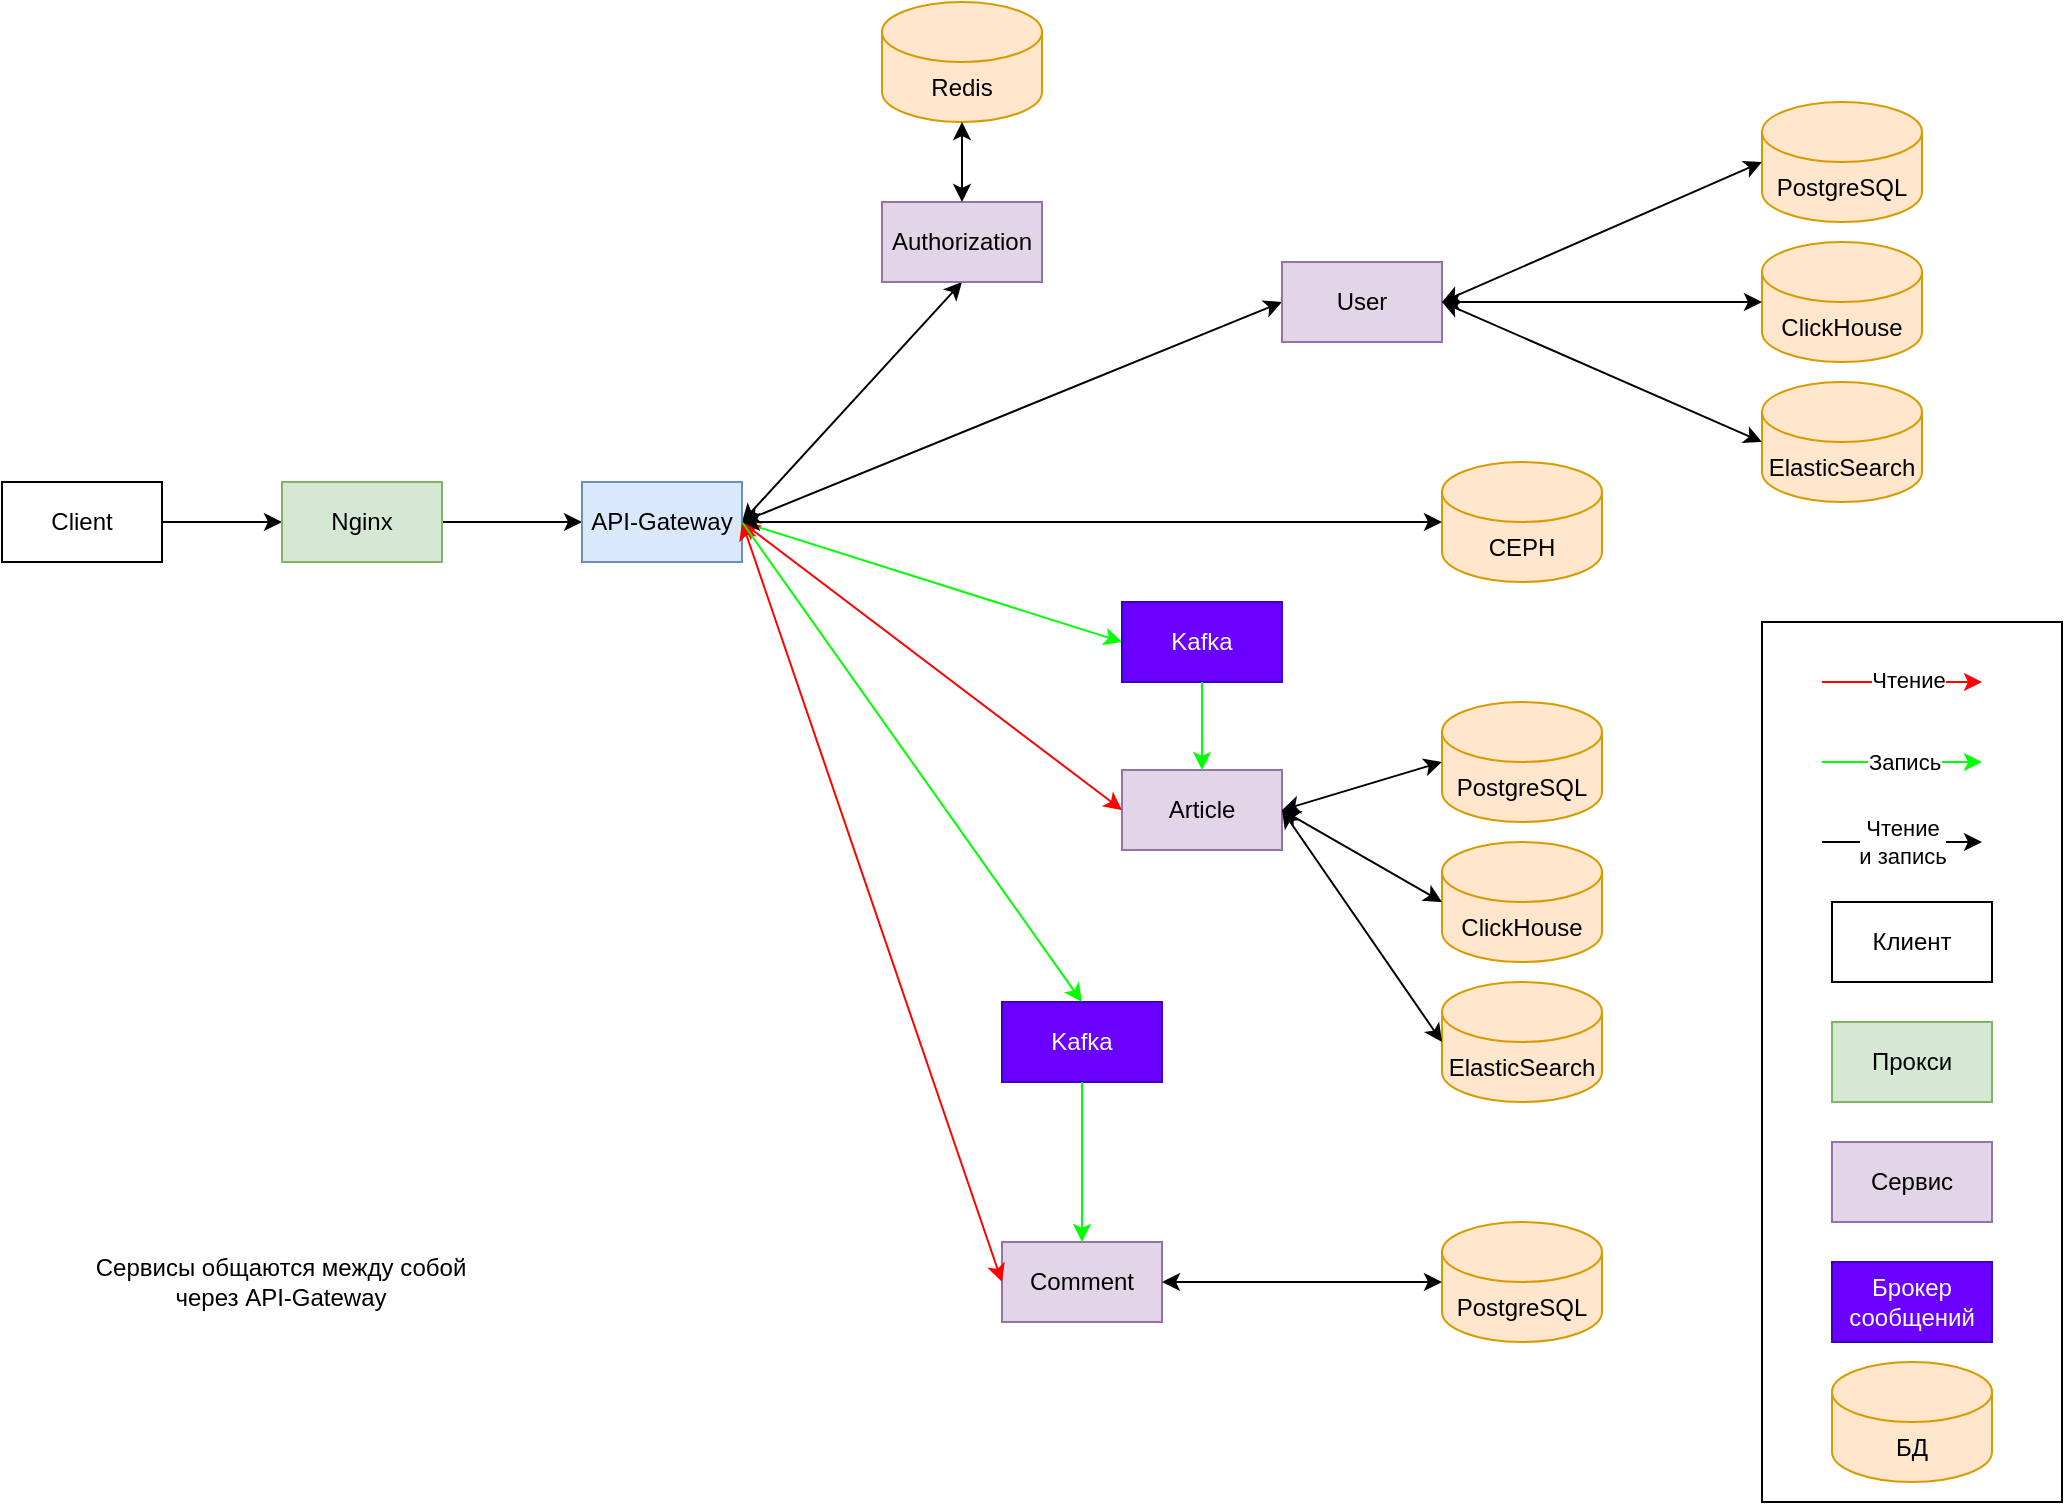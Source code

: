 <mxfile version="24.2.5" type="device">
  <diagram name="Страница — 1" id="rqmOK1oUs_pi4lcDRMpR">
    <mxGraphModel dx="1434" dy="2013" grid="1" gridSize="10" guides="1" tooltips="1" connect="1" arrows="1" fold="1" page="1" pageScale="1" pageWidth="827" pageHeight="1169" math="0" shadow="0">
      <root>
        <mxCell id="0" />
        <mxCell id="1" parent="0" />
        <mxCell id="XhIX_q-l0Xh5XN9vXRnJ-45" value="" style="rounded=0;whiteSpace=wrap;html=1;fillColor=none;" parent="1" vertex="1">
          <mxGeometry x="1050" y="300" width="150" height="440" as="geometry" />
        </mxCell>
        <mxCell id="XhIX_q-l0Xh5XN9vXRnJ-8" style="edgeStyle=orthogonalEdgeStyle;rounded=0;orthogonalLoop=1;jettySize=auto;html=1;exitX=1;exitY=0.5;exitDx=0;exitDy=0;entryX=0;entryY=0.5;entryDx=0;entryDy=0;" parent="1" source="XhIX_q-l0Xh5XN9vXRnJ-1" target="XhIX_q-l0Xh5XN9vXRnJ-2" edge="1">
          <mxGeometry relative="1" as="geometry" />
        </mxCell>
        <mxCell id="XhIX_q-l0Xh5XN9vXRnJ-1" value="Client" style="rounded=0;whiteSpace=wrap;html=1;" parent="1" vertex="1">
          <mxGeometry x="170" y="230" width="80" height="40" as="geometry" />
        </mxCell>
        <mxCell id="XhIX_q-l0Xh5XN9vXRnJ-9" style="edgeStyle=orthogonalEdgeStyle;rounded=0;orthogonalLoop=1;jettySize=auto;html=1;exitX=1;exitY=0.5;exitDx=0;exitDy=0;" parent="1" source="XhIX_q-l0Xh5XN9vXRnJ-2" target="XhIX_q-l0Xh5XN9vXRnJ-3" edge="1">
          <mxGeometry relative="1" as="geometry" />
        </mxCell>
        <mxCell id="XhIX_q-l0Xh5XN9vXRnJ-2" value="Nginx" style="rounded=0;whiteSpace=wrap;html=1;fillColor=#d5e8d4;strokeColor=#82b366;" parent="1" vertex="1">
          <mxGeometry x="310" y="230" width="80" height="40" as="geometry" />
        </mxCell>
        <mxCell id="XhIX_q-l0Xh5XN9vXRnJ-10" style="rounded=0;orthogonalLoop=1;jettySize=auto;html=1;exitX=1;exitY=0.5;exitDx=0;exitDy=0;entryX=0.5;entryY=1;entryDx=0;entryDy=0;startArrow=classic;startFill=1;" parent="1" source="XhIX_q-l0Xh5XN9vXRnJ-3" target="XhIX_q-l0Xh5XN9vXRnJ-4" edge="1">
          <mxGeometry relative="1" as="geometry" />
        </mxCell>
        <mxCell id="XhIX_q-l0Xh5XN9vXRnJ-13" style="rounded=0;orthogonalLoop=1;jettySize=auto;html=1;exitX=1;exitY=0.5;exitDx=0;exitDy=0;entryX=0;entryY=0.5;entryDx=0;entryDy=0;startArrow=classic;startFill=1;" parent="1" source="XhIX_q-l0Xh5XN9vXRnJ-3" target="XhIX_q-l0Xh5XN9vXRnJ-12" edge="1">
          <mxGeometry relative="1" as="geometry" />
        </mxCell>
        <mxCell id="XhIX_q-l0Xh5XN9vXRnJ-22" style="rounded=0;orthogonalLoop=1;jettySize=auto;html=1;exitX=1;exitY=0.5;exitDx=0;exitDy=0;entryX=0;entryY=0.5;entryDx=0;entryDy=0;startArrow=none;startFill=0;strokeColor=#00FF00;" parent="1" source="XhIX_q-l0Xh5XN9vXRnJ-3" target="XhIX_q-l0Xh5XN9vXRnJ-20" edge="1">
          <mxGeometry relative="1" as="geometry" />
        </mxCell>
        <mxCell id="XhIX_q-l0Xh5XN9vXRnJ-3" value="API-Gateway" style="rounded=0;whiteSpace=wrap;html=1;fillColor=#dae8fc;strokeColor=#6c8ebf;" parent="1" vertex="1">
          <mxGeometry x="460" y="230" width="80" height="40" as="geometry" />
        </mxCell>
        <mxCell id="XhIX_q-l0Xh5XN9vXRnJ-4" value="Authorization" style="rounded=0;whiteSpace=wrap;html=1;fillColor=#e1d5e7;strokeColor=#9673a6;" parent="1" vertex="1">
          <mxGeometry x="610" y="90" width="80" height="40" as="geometry" />
        </mxCell>
        <mxCell id="XhIX_q-l0Xh5XN9vXRnJ-5" value="Article" style="rounded=0;whiteSpace=wrap;html=1;fillColor=#e1d5e7;strokeColor=#9673a6;" parent="1" vertex="1">
          <mxGeometry x="730" y="374" width="80" height="40" as="geometry" />
        </mxCell>
        <mxCell id="XhIX_q-l0Xh5XN9vXRnJ-6" value="Comment" style="rounded=0;whiteSpace=wrap;html=1;fillColor=#e1d5e7;strokeColor=#9673a6;" parent="1" vertex="1">
          <mxGeometry x="670" y="610" width="80" height="40" as="geometry" />
        </mxCell>
        <mxCell id="XhIX_q-l0Xh5XN9vXRnJ-7" value="Redis" style="shape=cylinder3;whiteSpace=wrap;html=1;boundedLbl=1;backgroundOutline=1;size=15;fillColor=#ffe6cc;strokeColor=#d79b00;" parent="1" vertex="1">
          <mxGeometry x="610" y="-10" width="80" height="60" as="geometry" />
        </mxCell>
        <mxCell id="XhIX_q-l0Xh5XN9vXRnJ-11" style="edgeStyle=orthogonalEdgeStyle;rounded=0;orthogonalLoop=1;jettySize=auto;html=1;exitX=0.5;exitY=0;exitDx=0;exitDy=0;entryX=0.5;entryY=1;entryDx=0;entryDy=0;entryPerimeter=0;startArrow=classic;startFill=1;" parent="1" source="XhIX_q-l0Xh5XN9vXRnJ-4" target="XhIX_q-l0Xh5XN9vXRnJ-7" edge="1">
          <mxGeometry relative="1" as="geometry" />
        </mxCell>
        <mxCell id="XhIX_q-l0Xh5XN9vXRnJ-12" value="User" style="rounded=0;whiteSpace=wrap;html=1;fillColor=#e1d5e7;strokeColor=#9673a6;" parent="1" vertex="1">
          <mxGeometry x="810" y="120" width="80" height="40" as="geometry" />
        </mxCell>
        <mxCell id="XhIX_q-l0Xh5XN9vXRnJ-14" value="PostgreSQL" style="shape=cylinder3;whiteSpace=wrap;html=1;boundedLbl=1;backgroundOutline=1;size=15;fillColor=#ffe6cc;strokeColor=#d79b00;" parent="1" vertex="1">
          <mxGeometry x="1050" y="40" width="80" height="60" as="geometry" />
        </mxCell>
        <mxCell id="XhIX_q-l0Xh5XN9vXRnJ-15" value="ClickHouse" style="shape=cylinder3;whiteSpace=wrap;html=1;boundedLbl=1;backgroundOutline=1;size=15;fillColor=#ffe6cc;strokeColor=#d79b00;" parent="1" vertex="1">
          <mxGeometry x="1050" y="110" width="80" height="60" as="geometry" />
        </mxCell>
        <mxCell id="XhIX_q-l0Xh5XN9vXRnJ-16" value="ElasticSearch" style="shape=cylinder3;whiteSpace=wrap;html=1;boundedLbl=1;backgroundOutline=1;size=15;fillColor=#ffe6cc;strokeColor=#d79b00;" parent="1" vertex="1">
          <mxGeometry x="1050" y="180" width="80" height="60" as="geometry" />
        </mxCell>
        <mxCell id="XhIX_q-l0Xh5XN9vXRnJ-17" style="rounded=0;orthogonalLoop=1;jettySize=auto;html=1;exitX=1;exitY=0.5;exitDx=0;exitDy=0;entryX=0;entryY=0.5;entryDx=0;entryDy=0;entryPerimeter=0;startArrow=classic;startFill=1;" parent="1" source="XhIX_q-l0Xh5XN9vXRnJ-12" target="XhIX_q-l0Xh5XN9vXRnJ-14" edge="1">
          <mxGeometry relative="1" as="geometry" />
        </mxCell>
        <mxCell id="XhIX_q-l0Xh5XN9vXRnJ-18" style="rounded=0;orthogonalLoop=1;jettySize=auto;html=1;exitX=1;exitY=0.5;exitDx=0;exitDy=0;entryX=0;entryY=0.5;entryDx=0;entryDy=0;entryPerimeter=0;startArrow=classic;startFill=1;" parent="1" source="XhIX_q-l0Xh5XN9vXRnJ-12" target="XhIX_q-l0Xh5XN9vXRnJ-15" edge="1">
          <mxGeometry relative="1" as="geometry" />
        </mxCell>
        <mxCell id="XhIX_q-l0Xh5XN9vXRnJ-19" style="rounded=0;orthogonalLoop=1;jettySize=auto;html=1;exitX=1;exitY=0.5;exitDx=0;exitDy=0;entryX=0;entryY=0.5;entryDx=0;entryDy=0;entryPerimeter=0;startArrow=classic;startFill=1;" parent="1" source="XhIX_q-l0Xh5XN9vXRnJ-12" target="XhIX_q-l0Xh5XN9vXRnJ-16" edge="1">
          <mxGeometry relative="1" as="geometry" />
        </mxCell>
        <mxCell id="XhIX_q-l0Xh5XN9vXRnJ-20" value="Kafka" style="rounded=0;whiteSpace=wrap;html=1;fillColor=#6a00ff;strokeColor=#3700CC;fontColor=#ffffff;" parent="1" vertex="1">
          <mxGeometry x="730" y="290" width="80" height="40" as="geometry" />
        </mxCell>
        <mxCell id="XhIX_q-l0Xh5XN9vXRnJ-21" value="Kafka" style="rounded=0;whiteSpace=wrap;html=1;fillColor=#6a00ff;strokeColor=#3700CC;fontColor=#ffffff;" parent="1" vertex="1">
          <mxGeometry x="670" y="490" width="80" height="40" as="geometry" />
        </mxCell>
        <mxCell id="XhIX_q-l0Xh5XN9vXRnJ-24" value="PostgreSQL" style="shape=cylinder3;whiteSpace=wrap;html=1;boundedLbl=1;backgroundOutline=1;size=15;fillColor=#ffe6cc;strokeColor=#d79b00;" parent="1" vertex="1">
          <mxGeometry x="890" y="340" width="80" height="60" as="geometry" />
        </mxCell>
        <mxCell id="XhIX_q-l0Xh5XN9vXRnJ-25" value="ClickHouse" style="shape=cylinder3;whiteSpace=wrap;html=1;boundedLbl=1;backgroundOutline=1;size=15;fillColor=#ffe6cc;strokeColor=#d79b00;" parent="1" vertex="1">
          <mxGeometry x="890" y="410" width="80" height="60" as="geometry" />
        </mxCell>
        <mxCell id="XhIX_q-l0Xh5XN9vXRnJ-26" value="ElasticSearch" style="shape=cylinder3;whiteSpace=wrap;html=1;boundedLbl=1;backgroundOutline=1;size=15;fillColor=#ffe6cc;strokeColor=#d79b00;" parent="1" vertex="1">
          <mxGeometry x="890" y="480" width="80" height="60" as="geometry" />
        </mxCell>
        <mxCell id="XhIX_q-l0Xh5XN9vXRnJ-32" value="PostgreSQL" style="shape=cylinder3;whiteSpace=wrap;html=1;boundedLbl=1;backgroundOutline=1;size=15;fillColor=#ffe6cc;strokeColor=#d79b00;" parent="1" vertex="1">
          <mxGeometry x="890" y="600" width="80" height="60" as="geometry" />
        </mxCell>
        <mxCell id="XhIX_q-l0Xh5XN9vXRnJ-33" style="rounded=0;orthogonalLoop=1;jettySize=auto;html=1;exitX=1;exitY=0.5;exitDx=0;exitDy=0;entryX=0;entryY=0.5;entryDx=0;entryDy=0;entryPerimeter=0;startArrow=classic;startFill=1;" parent="1" source="XhIX_q-l0Xh5XN9vXRnJ-6" target="XhIX_q-l0Xh5XN9vXRnJ-32" edge="1">
          <mxGeometry relative="1" as="geometry" />
        </mxCell>
        <mxCell id="XhIX_q-l0Xh5XN9vXRnJ-36" value="CEPH" style="shape=cylinder3;whiteSpace=wrap;html=1;boundedLbl=1;backgroundOutline=1;size=15;fillColor=#ffe6cc;strokeColor=#d79b00;" parent="1" vertex="1">
          <mxGeometry x="890" y="220" width="80" height="60" as="geometry" />
        </mxCell>
        <mxCell id="XhIX_q-l0Xh5XN9vXRnJ-37" style="edgeStyle=orthogonalEdgeStyle;rounded=0;orthogonalLoop=1;jettySize=auto;html=1;exitX=0.5;exitY=1;exitDx=0;exitDy=0;" parent="1" source="XhIX_q-l0Xh5XN9vXRnJ-5" target="XhIX_q-l0Xh5XN9vXRnJ-5" edge="1">
          <mxGeometry relative="1" as="geometry" />
        </mxCell>
        <mxCell id="XhIX_q-l0Xh5XN9vXRnJ-39" style="rounded=0;orthogonalLoop=1;jettySize=auto;html=1;exitX=1;exitY=0.5;exitDx=0;exitDy=0;entryX=0;entryY=0.5;entryDx=0;entryDy=0;entryPerimeter=0;startArrow=classic;startFill=1;" parent="1" source="XhIX_q-l0Xh5XN9vXRnJ-5" target="XhIX_q-l0Xh5XN9vXRnJ-24" edge="1">
          <mxGeometry relative="1" as="geometry" />
        </mxCell>
        <mxCell id="XhIX_q-l0Xh5XN9vXRnJ-40" style="rounded=0;orthogonalLoop=1;jettySize=auto;html=1;exitX=1;exitY=0.5;exitDx=0;exitDy=0;entryX=0;entryY=0.5;entryDx=0;entryDy=0;entryPerimeter=0;startArrow=classic;startFill=1;" parent="1" source="XhIX_q-l0Xh5XN9vXRnJ-5" target="XhIX_q-l0Xh5XN9vXRnJ-25" edge="1">
          <mxGeometry relative="1" as="geometry" />
        </mxCell>
        <mxCell id="XhIX_q-l0Xh5XN9vXRnJ-41" style="rounded=0;orthogonalLoop=1;jettySize=auto;html=1;exitX=1;exitY=0.5;exitDx=0;exitDy=0;entryX=0;entryY=0.5;entryDx=0;entryDy=0;entryPerimeter=0;startArrow=classic;startFill=1;" parent="1" source="XhIX_q-l0Xh5XN9vXRnJ-5" target="XhIX_q-l0Xh5XN9vXRnJ-26" edge="1">
          <mxGeometry relative="1" as="geometry" />
        </mxCell>
        <mxCell id="XhIX_q-l0Xh5XN9vXRnJ-42" value="Сервисы общаются между собой&lt;div&gt;через&amp;nbsp;&lt;span style=&quot;text-wrap: wrap;&quot;&gt;API-Gateway&lt;/span&gt;&lt;/div&gt;" style="text;html=1;align=center;verticalAlign=middle;resizable=0;points=[];autosize=1;strokeColor=none;fillColor=none;" parent="1" vertex="1">
          <mxGeometry x="204" y="610" width="210" height="40" as="geometry" />
        </mxCell>
        <mxCell id="XhIX_q-l0Xh5XN9vXRnJ-44" value="Клиент" style="rounded=0;whiteSpace=wrap;html=1;" parent="1" vertex="1">
          <mxGeometry x="1085" y="440" width="80" height="40" as="geometry" />
        </mxCell>
        <mxCell id="XhIX_q-l0Xh5XN9vXRnJ-47" value="Прокси" style="rounded=0;whiteSpace=wrap;html=1;fillColor=#d5e8d4;strokeColor=#82b366;" parent="1" vertex="1">
          <mxGeometry x="1085" y="500" width="80" height="40" as="geometry" />
        </mxCell>
        <mxCell id="XhIX_q-l0Xh5XN9vXRnJ-48" value="Сервис" style="rounded=0;whiteSpace=wrap;html=1;fillColor=#e1d5e7;strokeColor=#9673a6;" parent="1" vertex="1">
          <mxGeometry x="1085" y="560" width="80" height="40" as="geometry" />
        </mxCell>
        <mxCell id="XhIX_q-l0Xh5XN9vXRnJ-50" value="Брокер сообщений" style="rounded=0;whiteSpace=wrap;html=1;fillColor=#6a00ff;strokeColor=#3700CC;fontColor=#ffffff;" parent="1" vertex="1">
          <mxGeometry x="1085" y="620" width="80" height="40" as="geometry" />
        </mxCell>
        <mxCell id="XhIX_q-l0Xh5XN9vXRnJ-51" value="БД" style="shape=cylinder3;whiteSpace=wrap;html=1;boundedLbl=1;backgroundOutline=1;size=15;fillColor=#ffe6cc;strokeColor=#d79b00;" parent="1" vertex="1">
          <mxGeometry x="1085" y="670" width="80" height="60" as="geometry" />
        </mxCell>
        <mxCell id="HAEZaCFpy0Nd7KDQHxcJ-3" value="" style="endArrow=classic;html=1;rounded=0;" parent="1" edge="1">
          <mxGeometry width="50" height="50" relative="1" as="geometry">
            <mxPoint x="1080" y="410" as="sourcePoint" />
            <mxPoint x="1160" y="410" as="targetPoint" />
          </mxGeometry>
        </mxCell>
        <mxCell id="HAEZaCFpy0Nd7KDQHxcJ-4" value="Чтение&lt;div&gt;и запись&lt;/div&gt;" style="edgeLabel;html=1;align=center;verticalAlign=middle;resizable=0;points=[];" parent="HAEZaCFpy0Nd7KDQHxcJ-3" vertex="1" connectable="0">
          <mxGeometry x="-0.315" y="1" relative="1" as="geometry">
            <mxPoint x="12" y="1" as="offset" />
          </mxGeometry>
        </mxCell>
        <mxCell id="HAEZaCFpy0Nd7KDQHxcJ-6" value="" style="endArrow=classic;html=1;rounded=0;fillColor=#f8cecc;strokeColor=#FF0000;exitX=1;exitY=0.5;exitDx=0;exitDy=0;entryX=0;entryY=0.5;entryDx=0;entryDy=0;startArrow=classic;startFill=1;" parent="1" source="XhIX_q-l0Xh5XN9vXRnJ-3" target="XhIX_q-l0Xh5XN9vXRnJ-5" edge="1">
          <mxGeometry width="50" height="50" relative="1" as="geometry">
            <mxPoint x="430" y="450" as="sourcePoint" />
            <mxPoint x="540" y="460" as="targetPoint" />
          </mxGeometry>
        </mxCell>
        <mxCell id="HAEZaCFpy0Nd7KDQHxcJ-7" value="" style="endArrow=classic;html=1;rounded=0;fillColor=#f8cecc;strokeColor=#FF0000;exitX=1;exitY=0.5;exitDx=0;exitDy=0;entryX=0;entryY=0.5;entryDx=0;entryDy=0;startArrow=classic;startFill=1;" parent="1" source="XhIX_q-l0Xh5XN9vXRnJ-3" target="XhIX_q-l0Xh5XN9vXRnJ-6" edge="1">
          <mxGeometry width="50" height="50" relative="1" as="geometry">
            <mxPoint x="414" y="420" as="sourcePoint" />
            <mxPoint x="604" y="564" as="targetPoint" />
          </mxGeometry>
        </mxCell>
        <mxCell id="HAEZaCFpy0Nd7KDQHxcJ-8" style="rounded=0;orthogonalLoop=1;jettySize=auto;html=1;exitX=0.5;exitY=1;exitDx=0;exitDy=0;entryX=0.5;entryY=0;entryDx=0;entryDy=0;startArrow=none;startFill=0;strokeColor=#00FF00;" parent="1" source="XhIX_q-l0Xh5XN9vXRnJ-20" target="XhIX_q-l0Xh5XN9vXRnJ-5" edge="1">
          <mxGeometry relative="1" as="geometry">
            <mxPoint x="550" y="260" as="sourcePoint" />
            <mxPoint x="740" y="280" as="targetPoint" />
          </mxGeometry>
        </mxCell>
        <mxCell id="HAEZaCFpy0Nd7KDQHxcJ-9" style="rounded=0;orthogonalLoop=1;jettySize=auto;html=1;exitX=1;exitY=0.5;exitDx=0;exitDy=0;entryX=0.5;entryY=0;entryDx=0;entryDy=0;startArrow=none;startFill=0;strokeColor=#00FF00;" parent="1" source="XhIX_q-l0Xh5XN9vXRnJ-3" target="XhIX_q-l0Xh5XN9vXRnJ-21" edge="1">
          <mxGeometry relative="1" as="geometry">
            <mxPoint x="550" y="260" as="sourcePoint" />
            <mxPoint x="740" y="280" as="targetPoint" />
          </mxGeometry>
        </mxCell>
        <mxCell id="HAEZaCFpy0Nd7KDQHxcJ-10" style="rounded=0;orthogonalLoop=1;jettySize=auto;html=1;exitX=0.5;exitY=1;exitDx=0;exitDy=0;entryX=0.5;entryY=0;entryDx=0;entryDy=0;startArrow=none;startFill=0;strokeColor=#00FF00;" parent="1" source="XhIX_q-l0Xh5XN9vXRnJ-21" target="XhIX_q-l0Xh5XN9vXRnJ-6" edge="1">
          <mxGeometry relative="1" as="geometry">
            <mxPoint x="780" y="300" as="sourcePoint" />
            <mxPoint x="780" y="384" as="targetPoint" />
          </mxGeometry>
        </mxCell>
        <mxCell id="HAEZaCFpy0Nd7KDQHxcJ-11" value="" style="endArrow=classic;html=1;rounded=0;fillColor=#f8cecc;strokeColor=#FF0000;startArrow=none;startFill=0;" parent="1" edge="1">
          <mxGeometry width="50" height="50" relative="1" as="geometry">
            <mxPoint x="1080" y="330" as="sourcePoint" />
            <mxPoint x="1160" y="330" as="targetPoint" />
          </mxGeometry>
        </mxCell>
        <mxCell id="HAEZaCFpy0Nd7KDQHxcJ-12" value="Чтение" style="edgeLabel;html=1;align=center;verticalAlign=middle;resizable=0;points=[];" parent="HAEZaCFpy0Nd7KDQHxcJ-11" vertex="1" connectable="0">
          <mxGeometry x="0.068" y="1" relative="1" as="geometry">
            <mxPoint as="offset" />
          </mxGeometry>
        </mxCell>
        <mxCell id="HAEZaCFpy0Nd7KDQHxcJ-15" style="rounded=0;orthogonalLoop=1;jettySize=auto;html=1;exitX=0.5;exitY=1;exitDx=0;exitDy=0;startArrow=none;startFill=0;strokeColor=#00FF00;" parent="1" edge="1">
          <mxGeometry relative="1" as="geometry">
            <mxPoint x="1080" y="370" as="sourcePoint" />
            <mxPoint x="1160" y="370" as="targetPoint" />
          </mxGeometry>
        </mxCell>
        <mxCell id="HAEZaCFpy0Nd7KDQHxcJ-16" value="Запись" style="edgeLabel;html=1;align=center;verticalAlign=middle;resizable=0;points=[];" parent="HAEZaCFpy0Nd7KDQHxcJ-15" vertex="1" connectable="0">
          <mxGeometry x="-0.118" y="-2" relative="1" as="geometry">
            <mxPoint x="5" y="-2" as="offset" />
          </mxGeometry>
        </mxCell>
        <mxCell id="DgrjLmETUWKdXSBqn7IP-1" value="" style="endArrow=classic;html=1;rounded=0;exitX=1;exitY=0.5;exitDx=0;exitDy=0;entryX=0;entryY=0.5;entryDx=0;entryDy=0;entryPerimeter=0;startArrow=classic;startFill=1;" edge="1" parent="1" source="XhIX_q-l0Xh5XN9vXRnJ-3" target="XhIX_q-l0Xh5XN9vXRnJ-36">
          <mxGeometry width="50" height="50" relative="1" as="geometry">
            <mxPoint x="680" y="350" as="sourcePoint" />
            <mxPoint x="730" y="300" as="targetPoint" />
          </mxGeometry>
        </mxCell>
      </root>
    </mxGraphModel>
  </diagram>
</mxfile>
